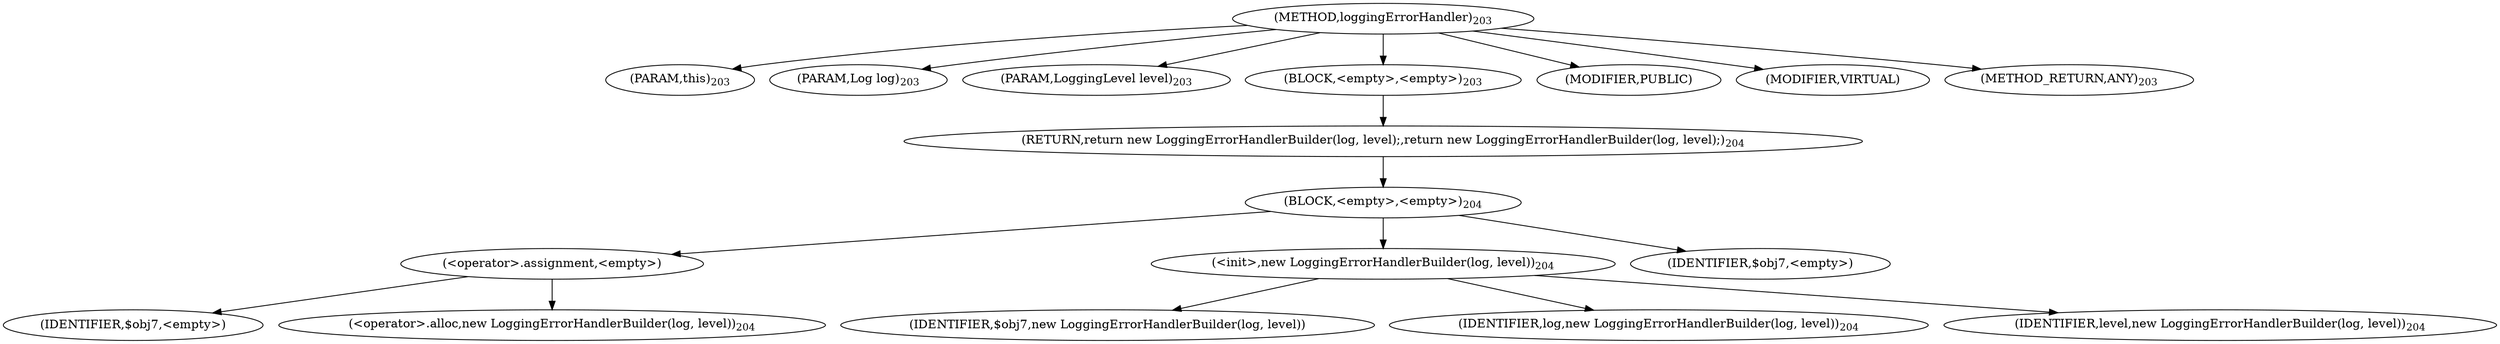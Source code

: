 digraph "loggingErrorHandler" {  
"404" [label = <(METHOD,loggingErrorHandler)<SUB>203</SUB>> ]
"405" [label = <(PARAM,this)<SUB>203</SUB>> ]
"406" [label = <(PARAM,Log log)<SUB>203</SUB>> ]
"407" [label = <(PARAM,LoggingLevel level)<SUB>203</SUB>> ]
"408" [label = <(BLOCK,&lt;empty&gt;,&lt;empty&gt;)<SUB>203</SUB>> ]
"409" [label = <(RETURN,return new LoggingErrorHandlerBuilder(log, level);,return new LoggingErrorHandlerBuilder(log, level);)<SUB>204</SUB>> ]
"410" [label = <(BLOCK,&lt;empty&gt;,&lt;empty&gt;)<SUB>204</SUB>> ]
"411" [label = <(&lt;operator&gt;.assignment,&lt;empty&gt;)> ]
"412" [label = <(IDENTIFIER,$obj7,&lt;empty&gt;)> ]
"413" [label = <(&lt;operator&gt;.alloc,new LoggingErrorHandlerBuilder(log, level))<SUB>204</SUB>> ]
"414" [label = <(&lt;init&gt;,new LoggingErrorHandlerBuilder(log, level))<SUB>204</SUB>> ]
"415" [label = <(IDENTIFIER,$obj7,new LoggingErrorHandlerBuilder(log, level))> ]
"416" [label = <(IDENTIFIER,log,new LoggingErrorHandlerBuilder(log, level))<SUB>204</SUB>> ]
"417" [label = <(IDENTIFIER,level,new LoggingErrorHandlerBuilder(log, level))<SUB>204</SUB>> ]
"418" [label = <(IDENTIFIER,$obj7,&lt;empty&gt;)> ]
"419" [label = <(MODIFIER,PUBLIC)> ]
"420" [label = <(MODIFIER,VIRTUAL)> ]
"421" [label = <(METHOD_RETURN,ANY)<SUB>203</SUB>> ]
  "404" -> "405" 
  "404" -> "406" 
  "404" -> "407" 
  "404" -> "408" 
  "404" -> "419" 
  "404" -> "420" 
  "404" -> "421" 
  "408" -> "409" 
  "409" -> "410" 
  "410" -> "411" 
  "410" -> "414" 
  "410" -> "418" 
  "411" -> "412" 
  "411" -> "413" 
  "414" -> "415" 
  "414" -> "416" 
  "414" -> "417" 
}
